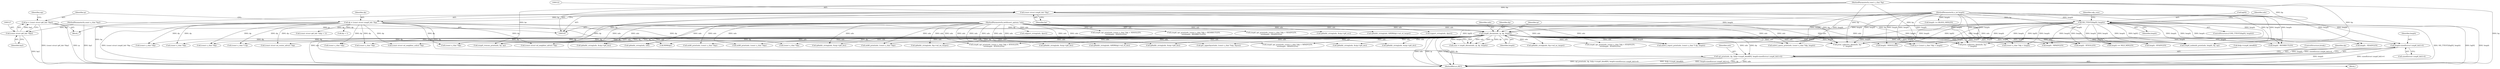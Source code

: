 digraph "0_tcpdump_67c7126062d59729cd421bb38f9594015c9907ba@API" {
"1000973" [label="(Call,length-sizeof(struct icmp6_hdr)+4)"];
"1000156" [label="(Call,ND_TTEST2(bp[0], length))"];
"1000121" [label="(Call,(const struct icmp6_hdr *)bp)"];
"1000107" [label="(MethodParameterIn,const u_char *bp)"];
"1000108" [label="(MethodParameterIn,u_int length)"];
"1000171" [label="(Call,icmp6_cksum(ndo, ip, dp, length))"];
"1000106" [label="(MethodParameterIn,netdissect_options *ndo)"];
"1000124" [label="(Call,ip = (const struct ip6_hdr *)bp2)"];
"1000126" [label="(Call,(const struct ip6_hdr *)bp2)"];
"1000109" [label="(MethodParameterIn,const u_char *bp2)"];
"1000119" [label="(Call,dp = (const struct icmp6_hdr *)bp)"];
"1000964" [label="(Call,rpl_print(ndo, dp, &dp->icmp6_data8[0], length-sizeof(struct icmp6_hdr)+4))"];
"1000780" [label="(Call,icmp6_rrenum_print(ndo, bp, ep))"];
"1000979" [label="(ControlStructure,break;)"];
"1000851" [label="(Call,cp = (const u_char *)dp + length)"];
"1000156" [label="(Call,ND_TTEST2(bp[0], length))"];
"1000163" [label="(Identifier,udp_sum)"];
"1000384" [label="(Call,ip6addr_string(ndo, &oip->ip6_dst))"];
"1000654" [label="(Call,ip6addr_string(ndo, &p->nd_ns_target))"];
"1000107" [label="(MethodParameterIn,const u_char *bp)"];
"1000125" [label="(Identifier,ip)"];
"1000292" [label="(Call,ip6addr_string(ndo, &oip->ip6_dst))"];
"1000717" [label="(Call,icmp6_opt_print(ndo, (const u_char *)dp + NDADVLEN,\n\t\t\t\t\tlength - NDADVLEN))"];
"1000854" [label="(Call,(const u_char *)dp)"];
"1000312" [label="(Call,ip6addr_string(ndo, &oip->ip6_src))"];
"1000966" [label="(Identifier,dp)"];
"1000882" [label="(Call,ip6addr_string(ndo, in6))"];
"1000172" [label="(Identifier,ndo)"];
"1000582" [label="(Call,(const u_char *)dp)"];
"1000587" [label="(Call,mld6_print(ndo, (const u_char *)dp))"];
"1000964" [label="(Call,rpl_print(ndo, dp, &dp->icmp6_data8[0], length-sizeof(struct icmp6_hdr)+4))"];
"1000853" [label="(Call,(const u_char *)dp + length)"];
"1000756" [label="(Call,ip6addr_string(ndo, &RDR(dp)->nd_rd_target))"];
"1000356" [label="(Call,tcpport_string(ndo, dport))"];
"1000549" [label="(Call,mld6_print(ndo, (const u_char *)dp))"];
"1000306" [label="(Call,ip6addr_string(ndo, &oip->ip6_dst))"];
"1000580" [label="(Call,mld6_print(ndo, (const u_char *)dp))"];
"1000123" [label="(Identifier,bp)"];
"1000974" [label="(Identifier,length)"];
"1000373" [label="(Call,udpport_string(ndo, dport))"];
"1000959" [label="(Call,length - MPADVLEN)"];
"1000693" [label="(Call,ip6addr_string(ndo, &p->nd_na_target))"];
"1000599" [label="(Call,icmp6_opt_print(ndo, (const u_char *)dp + RTSOLLEN,\n\t\t\t\t\tlength - RTSOLLEN))"];
"1000973" [label="(Call,length-sizeof(struct icmp6_hdr)+4)"];
"1000681" [label="(Call,(const struct nd_neighbor_advert *)dp)"];
"1000367" [label="(Call,ip6addr_string(ndo, &oip->ip6_dst))"];
"1000131" [label="(Call,(const struct ip6_hdr *)(dp + 1))"];
"1000174" [label="(Identifier,dp)"];
"1000350" [label="(Call,ip6addr_string(ndo, &oip->ip6_dst))"];
"1000731" [label="(Call,RDR(dp))"];
"1000126" [label="(Call,(const struct ip6_hdr *)bp2)"];
"1000965" [label="(Identifier,ndo)"];
"1000551" [label="(Call,(const u_char *)dp)"];
"1000797" [label="(Call,mldv2_report_print(ndo, (const u_char *) dp, length))"];
"1000566" [label="(Call,(const u_char *)dp)"];
"1000975" [label="(Call,sizeof(struct icmp6_hdr)+4)"];
"1000160" [label="(Identifier,length)"];
"1000119" [label="(Call,dp = (const struct icmp6_hdr *)bp)"];
"1000324" [label="(Call,get_upperlayer(ndo, (const u_char *)oip, &prot))"];
"1000157" [label="(Call,bp[0])"];
"1000589" [label="(Call,(const u_char *)dp)"];
"1000739" [label="(Call,ip6addr_string(ndo, &RDR(dp)->nd_rd_dst))"];
"1000128" [label="(Identifier,bp2)"];
"1000111" [label="(Block,)"];
"1000606" [label="(Call,length - RTSOLLEN)"];
"1000619" [label="(Call,(const struct nd_router_advert *)dp)"];
"1000130" [label="(Identifier,oip)"];
"1000169" [label="(Call,sum = icmp6_cksum(ndo, ip, dp, length))"];
"1000642" [label="(Call,(const struct nd_neighbor_solicit *)dp)"];
"1000109" [label="(MethodParameterIn,const u_char *bp2)"];
"1000445" [label="(Call,ip6addr_string(ndo, &oip->ip6_dst))"];
"1000545" [label="(Call,length == MLD_MINLEN)"];
"1000564" [label="(Call,mldv2_query_print(ndo, (const u_char *)dp, length))"];
"1000121" [label="(Call,(const struct icmp6_hdr *)bp)"];
"1000633" [label="(Call,length - RTADVLEN)"];
"1000775" [label="(Call,length - REDIRECTLEN)"];
"1000626" [label="(Call,icmp6_opt_print(ndo, (const u_char *)dp + RTADVLEN,\n\t\t\t\t\tlength - RTADVLEN))"];
"1000120" [label="(Identifier,dp)"];
"1000799" [label="(Call,(const u_char *) dp)"];
"1000665" [label="(Call,icmp6_opt_print(ndo, (const u_char *)dp + NDSOLLEN,\n\t\t\t\t\tlength - NDSOLLEN))"];
"1000124" [label="(Call,ip = (const struct ip6_hdr *)bp2)"];
"1000197" [label="(Identifier,ndo)"];
"1000768" [label="(Call,icmp6_opt_print(ndo, (const u_char *)dp + REDIRECTLEN,\n\t\t\t\t\tlength - REDIRECTLEN))"];
"1000175" [label="(Identifier,length)"];
"1000155" [label="(ControlStructure,if (ND_TTEST2(bp[0], length)))"];
"1000108" [label="(MethodParameterIn,u_int length)"];
"1000967" [label="(Call,&dp->icmp6_data8[0])"];
"1000724" [label="(Call,length - NDADVLEN)"];
"1000672" [label="(Call,length - NDSOLLEN)"];
"1000556" [label="(Call,length >= MLDV2_MINLEN)"];
"1000602" [label="(Call,(const u_char *)dp)"];
"1000262" [label="(Block,)"];
"1000133" [label="(Call,dp + 1)"];
"1000787" [label="(Call,icmp6_nodeinfo_print(ndo, length, bp, ep))"];
"1000173" [label="(Identifier,ip)"];
"1000952" [label="(Call,icmp6_opt_print(ndo, (const u_char *)dp + MPADVLEN,\n\t\t\t\t\tlength - MPADVLEN))"];
"1001016" [label="(MethodReturn,RET)"];
"1000993" [label="(Call,print_unknown_data(ndo, bp,\"\n\t\", length))"];
"1000106" [label="(MethodParameterIn,netdissect_options *ndo)"];
"1000171" [label="(Call,icmp6_cksum(ndo, ip, dp, length))"];
"1000955" [label="(Call,(const u_char *)dp)"];
"1000405" [label="(Call,print_unknown_data(ndo, bp,\"\n\t\",length))"];
"1000973" -> "1000964"  [label="AST: "];
"1000973" -> "1000975"  [label="CFG: "];
"1000974" -> "1000973"  [label="AST: "];
"1000975" -> "1000973"  [label="AST: "];
"1000964" -> "1000973"  [label="CFG: "];
"1000973" -> "1001016"  [label="DDG: length"];
"1000973" -> "1001016"  [label="DDG: sizeof(struct icmp6_hdr)+4"];
"1000973" -> "1000964"  [label="DDG: length"];
"1000973" -> "1000964"  [label="DDG: sizeof(struct icmp6_hdr)+4"];
"1000156" -> "1000973"  [label="DDG: length"];
"1000171" -> "1000973"  [label="DDG: length"];
"1000108" -> "1000973"  [label="DDG: length"];
"1000156" -> "1000155"  [label="AST: "];
"1000156" -> "1000160"  [label="CFG: "];
"1000157" -> "1000156"  [label="AST: "];
"1000160" -> "1000156"  [label="AST: "];
"1000163" -> "1000156"  [label="CFG: "];
"1000197" -> "1000156"  [label="CFG: "];
"1000156" -> "1001016"  [label="DDG: bp[0]"];
"1000156" -> "1001016"  [label="DDG: length"];
"1000156" -> "1001016"  [label="DDG: ND_TTEST2(bp[0], length)"];
"1000121" -> "1000156"  [label="DDG: bp"];
"1000107" -> "1000156"  [label="DDG: bp"];
"1000108" -> "1000156"  [label="DDG: length"];
"1000156" -> "1000171"  [label="DDG: length"];
"1000156" -> "1000405"  [label="DDG: bp[0]"];
"1000156" -> "1000405"  [label="DDG: length"];
"1000156" -> "1000545"  [label="DDG: length"];
"1000156" -> "1000606"  [label="DDG: length"];
"1000156" -> "1000633"  [label="DDG: length"];
"1000156" -> "1000672"  [label="DDG: length"];
"1000156" -> "1000724"  [label="DDG: length"];
"1000156" -> "1000775"  [label="DDG: length"];
"1000156" -> "1000780"  [label="DDG: bp[0]"];
"1000156" -> "1000787"  [label="DDG: length"];
"1000156" -> "1000787"  [label="DDG: bp[0]"];
"1000156" -> "1000797"  [label="DDG: length"];
"1000156" -> "1000851"  [label="DDG: length"];
"1000156" -> "1000853"  [label="DDG: length"];
"1000156" -> "1000959"  [label="DDG: length"];
"1000156" -> "1000993"  [label="DDG: bp[0]"];
"1000156" -> "1000993"  [label="DDG: length"];
"1000121" -> "1000119"  [label="AST: "];
"1000121" -> "1000123"  [label="CFG: "];
"1000122" -> "1000121"  [label="AST: "];
"1000123" -> "1000121"  [label="AST: "];
"1000119" -> "1000121"  [label="CFG: "];
"1000121" -> "1001016"  [label="DDG: bp"];
"1000121" -> "1000119"  [label="DDG: bp"];
"1000107" -> "1000121"  [label="DDG: bp"];
"1000121" -> "1000405"  [label="DDG: bp"];
"1000121" -> "1000780"  [label="DDG: bp"];
"1000121" -> "1000787"  [label="DDG: bp"];
"1000121" -> "1000993"  [label="DDG: bp"];
"1000107" -> "1000105"  [label="AST: "];
"1000107" -> "1001016"  [label="DDG: bp"];
"1000107" -> "1000405"  [label="DDG: bp"];
"1000107" -> "1000780"  [label="DDG: bp"];
"1000107" -> "1000787"  [label="DDG: bp"];
"1000107" -> "1000993"  [label="DDG: bp"];
"1000108" -> "1000105"  [label="AST: "];
"1000108" -> "1001016"  [label="DDG: length"];
"1000108" -> "1000171"  [label="DDG: length"];
"1000108" -> "1000405"  [label="DDG: length"];
"1000108" -> "1000545"  [label="DDG: length"];
"1000108" -> "1000556"  [label="DDG: length"];
"1000108" -> "1000564"  [label="DDG: length"];
"1000108" -> "1000606"  [label="DDG: length"];
"1000108" -> "1000633"  [label="DDG: length"];
"1000108" -> "1000672"  [label="DDG: length"];
"1000108" -> "1000724"  [label="DDG: length"];
"1000108" -> "1000775"  [label="DDG: length"];
"1000108" -> "1000787"  [label="DDG: length"];
"1000108" -> "1000797"  [label="DDG: length"];
"1000108" -> "1000851"  [label="DDG: length"];
"1000108" -> "1000853"  [label="DDG: length"];
"1000108" -> "1000959"  [label="DDG: length"];
"1000108" -> "1000993"  [label="DDG: length"];
"1000171" -> "1000169"  [label="AST: "];
"1000171" -> "1000175"  [label="CFG: "];
"1000172" -> "1000171"  [label="AST: "];
"1000173" -> "1000171"  [label="AST: "];
"1000174" -> "1000171"  [label="AST: "];
"1000175" -> "1000171"  [label="AST: "];
"1000169" -> "1000171"  [label="CFG: "];
"1000171" -> "1001016"  [label="DDG: ndo"];
"1000171" -> "1001016"  [label="DDG: ip"];
"1000171" -> "1001016"  [label="DDG: length"];
"1000171" -> "1001016"  [label="DDG: dp"];
"1000171" -> "1000169"  [label="DDG: ndo"];
"1000171" -> "1000169"  [label="DDG: ip"];
"1000171" -> "1000169"  [label="DDG: dp"];
"1000171" -> "1000169"  [label="DDG: length"];
"1000106" -> "1000171"  [label="DDG: ndo"];
"1000124" -> "1000171"  [label="DDG: ip"];
"1000119" -> "1000171"  [label="DDG: dp"];
"1000171" -> "1000292"  [label="DDG: ndo"];
"1000171" -> "1000306"  [label="DDG: ndo"];
"1000171" -> "1000324"  [label="DDG: ndo"];
"1000171" -> "1000350"  [label="DDG: ndo"];
"1000171" -> "1000367"  [label="DDG: ndo"];
"1000171" -> "1000384"  [label="DDG: ndo"];
"1000171" -> "1000405"  [label="DDG: ndo"];
"1000171" -> "1000405"  [label="DDG: length"];
"1000171" -> "1000445"  [label="DDG: ndo"];
"1000171" -> "1000545"  [label="DDG: length"];
"1000171" -> "1000549"  [label="DDG: ndo"];
"1000171" -> "1000551"  [label="DDG: dp"];
"1000171" -> "1000564"  [label="DDG: ndo"];
"1000171" -> "1000566"  [label="DDG: dp"];
"1000171" -> "1000580"  [label="DDG: ndo"];
"1000171" -> "1000582"  [label="DDG: dp"];
"1000171" -> "1000587"  [label="DDG: ndo"];
"1000171" -> "1000589"  [label="DDG: dp"];
"1000171" -> "1000599"  [label="DDG: ndo"];
"1000171" -> "1000602"  [label="DDG: dp"];
"1000171" -> "1000606"  [label="DDG: length"];
"1000171" -> "1000619"  [label="DDG: dp"];
"1000171" -> "1000626"  [label="DDG: ndo"];
"1000171" -> "1000633"  [label="DDG: length"];
"1000171" -> "1000642"  [label="DDG: dp"];
"1000171" -> "1000654"  [label="DDG: ndo"];
"1000171" -> "1000672"  [label="DDG: length"];
"1000171" -> "1000681"  [label="DDG: dp"];
"1000171" -> "1000693"  [label="DDG: ndo"];
"1000171" -> "1000724"  [label="DDG: length"];
"1000171" -> "1000731"  [label="DDG: dp"];
"1000171" -> "1000739"  [label="DDG: ndo"];
"1000171" -> "1000775"  [label="DDG: length"];
"1000171" -> "1000780"  [label="DDG: ndo"];
"1000171" -> "1000787"  [label="DDG: ndo"];
"1000171" -> "1000787"  [label="DDG: length"];
"1000171" -> "1000797"  [label="DDG: ndo"];
"1000171" -> "1000797"  [label="DDG: length"];
"1000171" -> "1000799"  [label="DDG: dp"];
"1000171" -> "1000851"  [label="DDG: length"];
"1000171" -> "1000854"  [label="DDG: dp"];
"1000171" -> "1000853"  [label="DDG: length"];
"1000171" -> "1000882"  [label="DDG: ndo"];
"1000171" -> "1000952"  [label="DDG: ndo"];
"1000171" -> "1000955"  [label="DDG: dp"];
"1000171" -> "1000959"  [label="DDG: length"];
"1000171" -> "1000964"  [label="DDG: ndo"];
"1000171" -> "1000964"  [label="DDG: dp"];
"1000171" -> "1000993"  [label="DDG: ndo"];
"1000171" -> "1000993"  [label="DDG: length"];
"1000106" -> "1000105"  [label="AST: "];
"1000106" -> "1001016"  [label="DDG: ndo"];
"1000106" -> "1000292"  [label="DDG: ndo"];
"1000106" -> "1000306"  [label="DDG: ndo"];
"1000106" -> "1000312"  [label="DDG: ndo"];
"1000106" -> "1000324"  [label="DDG: ndo"];
"1000106" -> "1000350"  [label="DDG: ndo"];
"1000106" -> "1000356"  [label="DDG: ndo"];
"1000106" -> "1000367"  [label="DDG: ndo"];
"1000106" -> "1000373"  [label="DDG: ndo"];
"1000106" -> "1000384"  [label="DDG: ndo"];
"1000106" -> "1000405"  [label="DDG: ndo"];
"1000106" -> "1000445"  [label="DDG: ndo"];
"1000106" -> "1000549"  [label="DDG: ndo"];
"1000106" -> "1000564"  [label="DDG: ndo"];
"1000106" -> "1000580"  [label="DDG: ndo"];
"1000106" -> "1000587"  [label="DDG: ndo"];
"1000106" -> "1000599"  [label="DDG: ndo"];
"1000106" -> "1000626"  [label="DDG: ndo"];
"1000106" -> "1000654"  [label="DDG: ndo"];
"1000106" -> "1000665"  [label="DDG: ndo"];
"1000106" -> "1000693"  [label="DDG: ndo"];
"1000106" -> "1000717"  [label="DDG: ndo"];
"1000106" -> "1000739"  [label="DDG: ndo"];
"1000106" -> "1000756"  [label="DDG: ndo"];
"1000106" -> "1000768"  [label="DDG: ndo"];
"1000106" -> "1000780"  [label="DDG: ndo"];
"1000106" -> "1000787"  [label="DDG: ndo"];
"1000106" -> "1000797"  [label="DDG: ndo"];
"1000106" -> "1000882"  [label="DDG: ndo"];
"1000106" -> "1000952"  [label="DDG: ndo"];
"1000106" -> "1000964"  [label="DDG: ndo"];
"1000106" -> "1000993"  [label="DDG: ndo"];
"1000124" -> "1000111"  [label="AST: "];
"1000124" -> "1000126"  [label="CFG: "];
"1000125" -> "1000124"  [label="AST: "];
"1000126" -> "1000124"  [label="AST: "];
"1000130" -> "1000124"  [label="CFG: "];
"1000124" -> "1001016"  [label="DDG: (const struct ip6_hdr *)bp2"];
"1000124" -> "1001016"  [label="DDG: ip"];
"1000126" -> "1000124"  [label="DDG: bp2"];
"1000126" -> "1000128"  [label="CFG: "];
"1000127" -> "1000126"  [label="AST: "];
"1000128" -> "1000126"  [label="AST: "];
"1000126" -> "1001016"  [label="DDG: bp2"];
"1000109" -> "1000126"  [label="DDG: bp2"];
"1000109" -> "1000105"  [label="AST: "];
"1000109" -> "1001016"  [label="DDG: bp2"];
"1000119" -> "1000111"  [label="AST: "];
"1000120" -> "1000119"  [label="AST: "];
"1000125" -> "1000119"  [label="CFG: "];
"1000119" -> "1001016"  [label="DDG: (const struct icmp6_hdr *)bp"];
"1000119" -> "1000131"  [label="DDG: dp"];
"1000119" -> "1000133"  [label="DDG: dp"];
"1000119" -> "1000551"  [label="DDG: dp"];
"1000119" -> "1000566"  [label="DDG: dp"];
"1000119" -> "1000582"  [label="DDG: dp"];
"1000119" -> "1000589"  [label="DDG: dp"];
"1000119" -> "1000602"  [label="DDG: dp"];
"1000119" -> "1000619"  [label="DDG: dp"];
"1000119" -> "1000642"  [label="DDG: dp"];
"1000119" -> "1000681"  [label="DDG: dp"];
"1000119" -> "1000731"  [label="DDG: dp"];
"1000119" -> "1000799"  [label="DDG: dp"];
"1000119" -> "1000854"  [label="DDG: dp"];
"1000119" -> "1000955"  [label="DDG: dp"];
"1000119" -> "1000964"  [label="DDG: dp"];
"1000964" -> "1000262"  [label="AST: "];
"1000965" -> "1000964"  [label="AST: "];
"1000966" -> "1000964"  [label="AST: "];
"1000967" -> "1000964"  [label="AST: "];
"1000979" -> "1000964"  [label="CFG: "];
"1000964" -> "1001016"  [label="DDG: ndo"];
"1000964" -> "1001016"  [label="DDG: rpl_print(ndo, dp, &dp->icmp6_data8[0], length-sizeof(struct icmp6_hdr)+4)"];
"1000964" -> "1001016"  [label="DDG: &dp->icmp6_data8[0]"];
"1000964" -> "1001016"  [label="DDG: length-sizeof(struct icmp6_hdr)+4"];
"1000964" -> "1001016"  [label="DDG: dp"];
}
